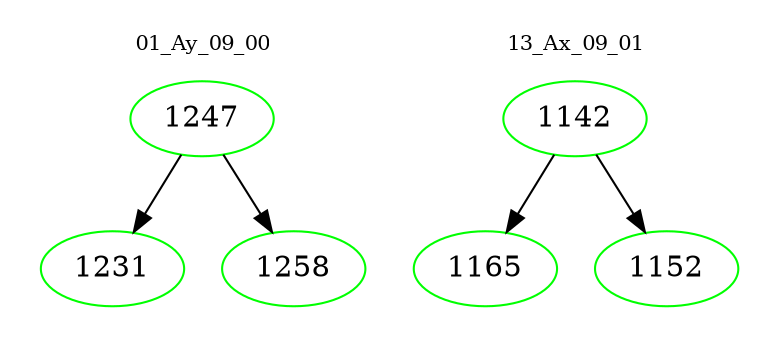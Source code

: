 digraph{
subgraph cluster_0 {
color = white
label = "01_Ay_09_00";
fontsize=10;
T0_1247 [label="1247", color="green"]
T0_1247 -> T0_1231 [color="black"]
T0_1231 [label="1231", color="green"]
T0_1247 -> T0_1258 [color="black"]
T0_1258 [label="1258", color="green"]
}
subgraph cluster_1 {
color = white
label = "13_Ax_09_01";
fontsize=10;
T1_1142 [label="1142", color="green"]
T1_1142 -> T1_1165 [color="black"]
T1_1165 [label="1165", color="green"]
T1_1142 -> T1_1152 [color="black"]
T1_1152 [label="1152", color="green"]
}
}
